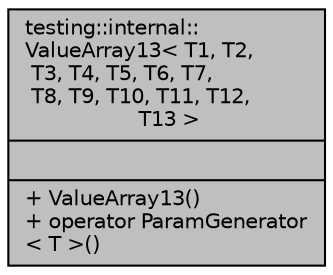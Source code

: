 digraph "testing::internal::ValueArray13&lt; T1, T2, T3, T4, T5, T6, T7, T8, T9, T10, T11, T12, T13 &gt;"
{
 // LATEX_PDF_SIZE
  edge [fontname="Helvetica",fontsize="10",labelfontname="Helvetica",labelfontsize="10"];
  node [fontname="Helvetica",fontsize="10",shape=record];
  Node1 [label="{testing::internal::\lValueArray13\< T1, T2,\l T3, T4, T5, T6, T7,\l T8, T9, T10, T11, T12,\l T13 \>\n||+ ValueArray13()\l+ operator ParamGenerator\l\< T \>()\l}",height=0.2,width=0.4,color="black", fillcolor="grey75", style="filled", fontcolor="black",tooltip=" "];
}
